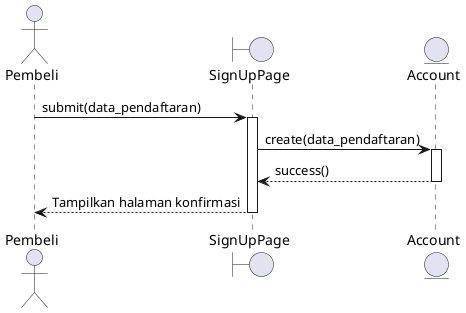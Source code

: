 @startuml
skinparam backgroundColor transparent
actor Pembeli
boundary SignUpPage
entity Account

Pembeli -> SignUpPage : submit(data_pendaftaran)
activate SignUpPage
SignUpPage -> Account : create(data_pendaftaran)
activate Account
Account --> SignUpPage : success()
deactivate Account
SignUpPage --> Pembeli : Tampilkan halaman konfirmasi
deactivate SignUpPage
@enduml
